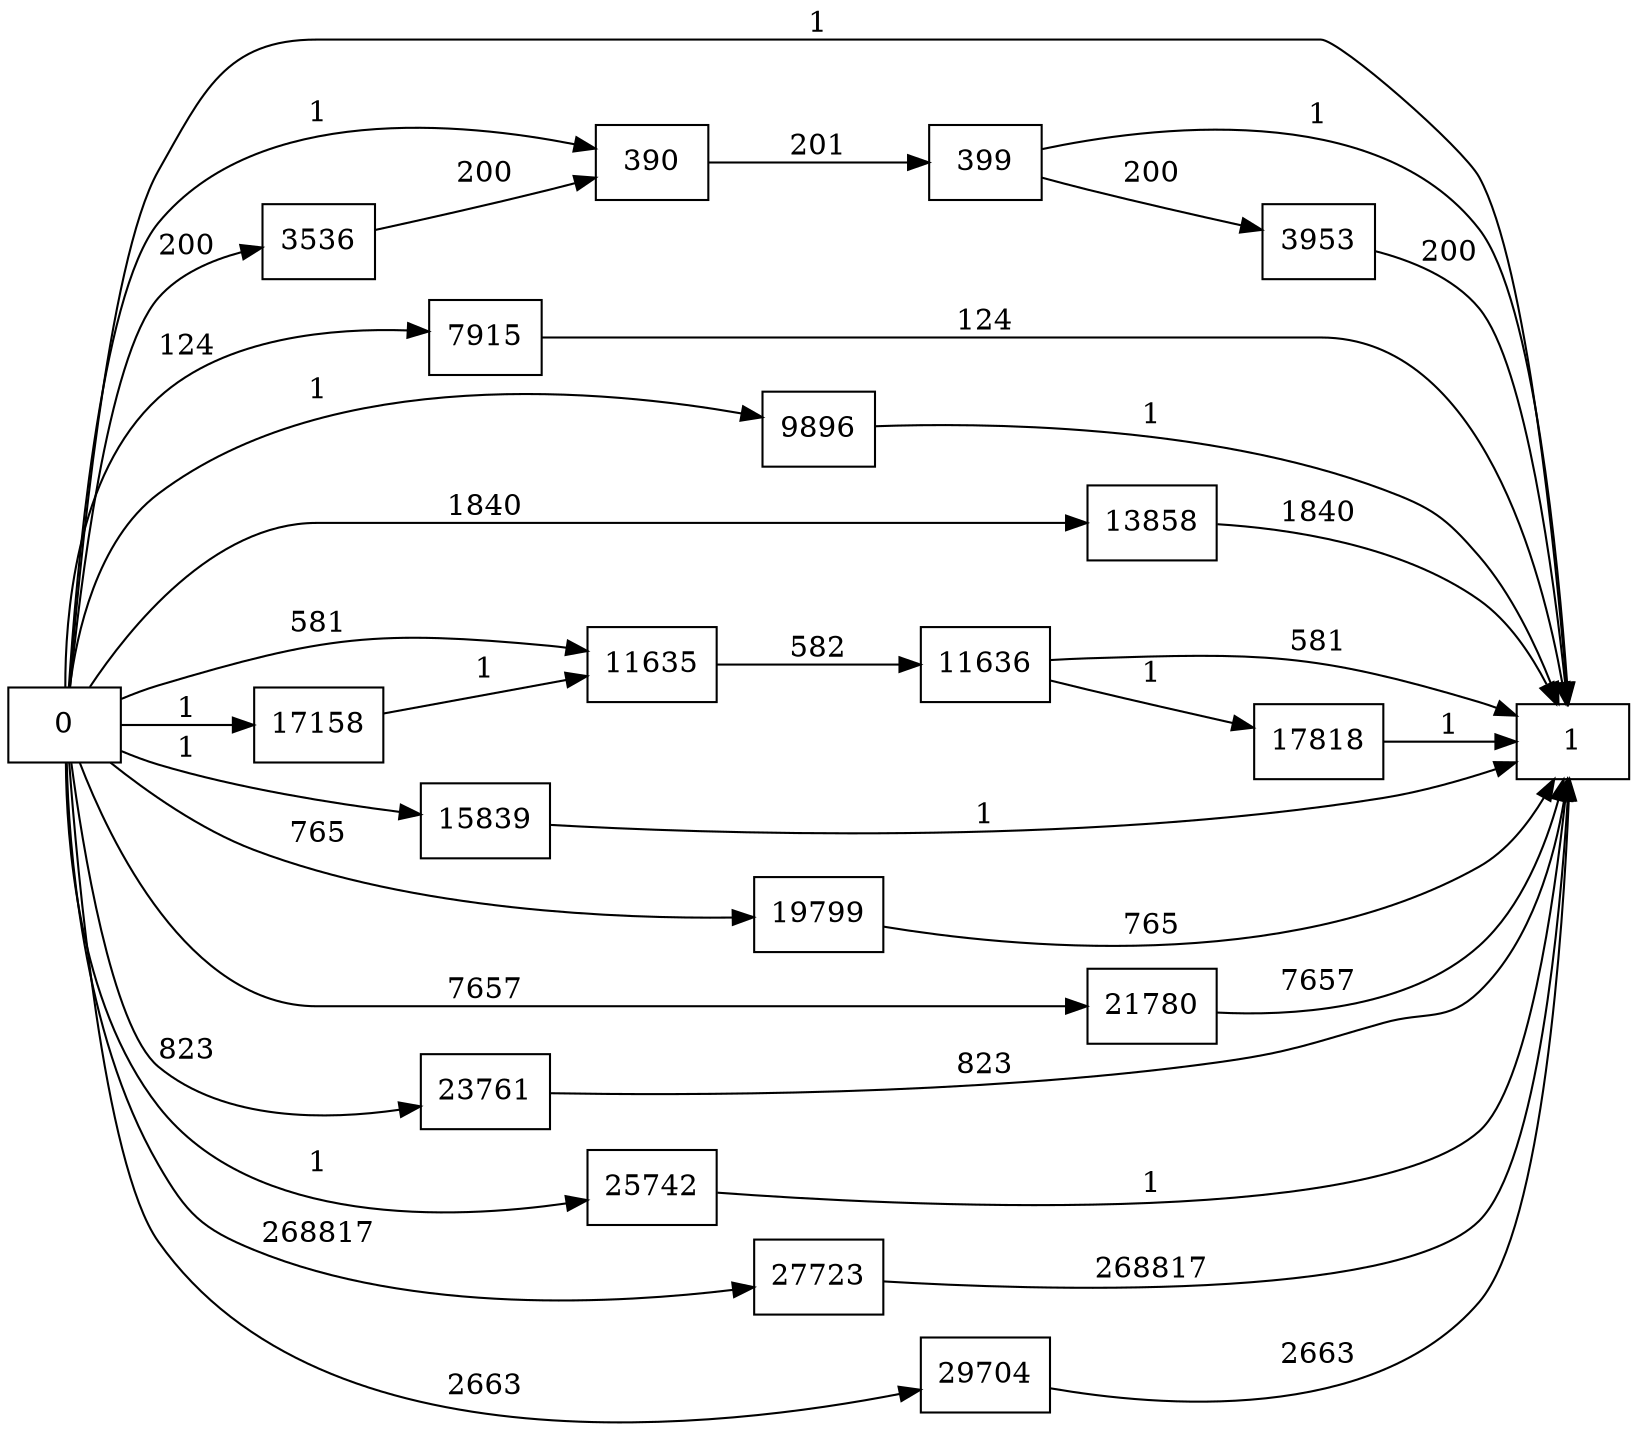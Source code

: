 digraph {
	graph [rankdir=LR]
	node [shape=rectangle]
	390 -> 399 [label=201]
	399 -> 1 [label=1]
	399 -> 3953 [label=200]
	3536 -> 390 [label=200]
	3953 -> 1 [label=200]
	7915 -> 1 [label=124]
	9896 -> 1 [label=1]
	11635 -> 11636 [label=582]
	11636 -> 1 [label=581]
	11636 -> 17818 [label=1]
	13858 -> 1 [label=1840]
	15839 -> 1 [label=1]
	17158 -> 11635 [label=1]
	17818 -> 1 [label=1]
	19799 -> 1 [label=765]
	21780 -> 1 [label=7657]
	23761 -> 1 [label=823]
	25742 -> 1 [label=1]
	27723 -> 1 [label=268817]
	29704 -> 1 [label=2663]
	0 -> 390 [label=1]
	0 -> 3536 [label=200]
	0 -> 1 [label=1]
	0 -> 7915 [label=124]
	0 -> 9896 [label=1]
	0 -> 11635 [label=581]
	0 -> 13858 [label=1840]
	0 -> 15839 [label=1]
	0 -> 17158 [label=1]
	0 -> 19799 [label=765]
	0 -> 21780 [label=7657]
	0 -> 23761 [label=823]
	0 -> 25742 [label=1]
	0 -> 27723 [label=268817]
	0 -> 29704 [label=2663]
}

